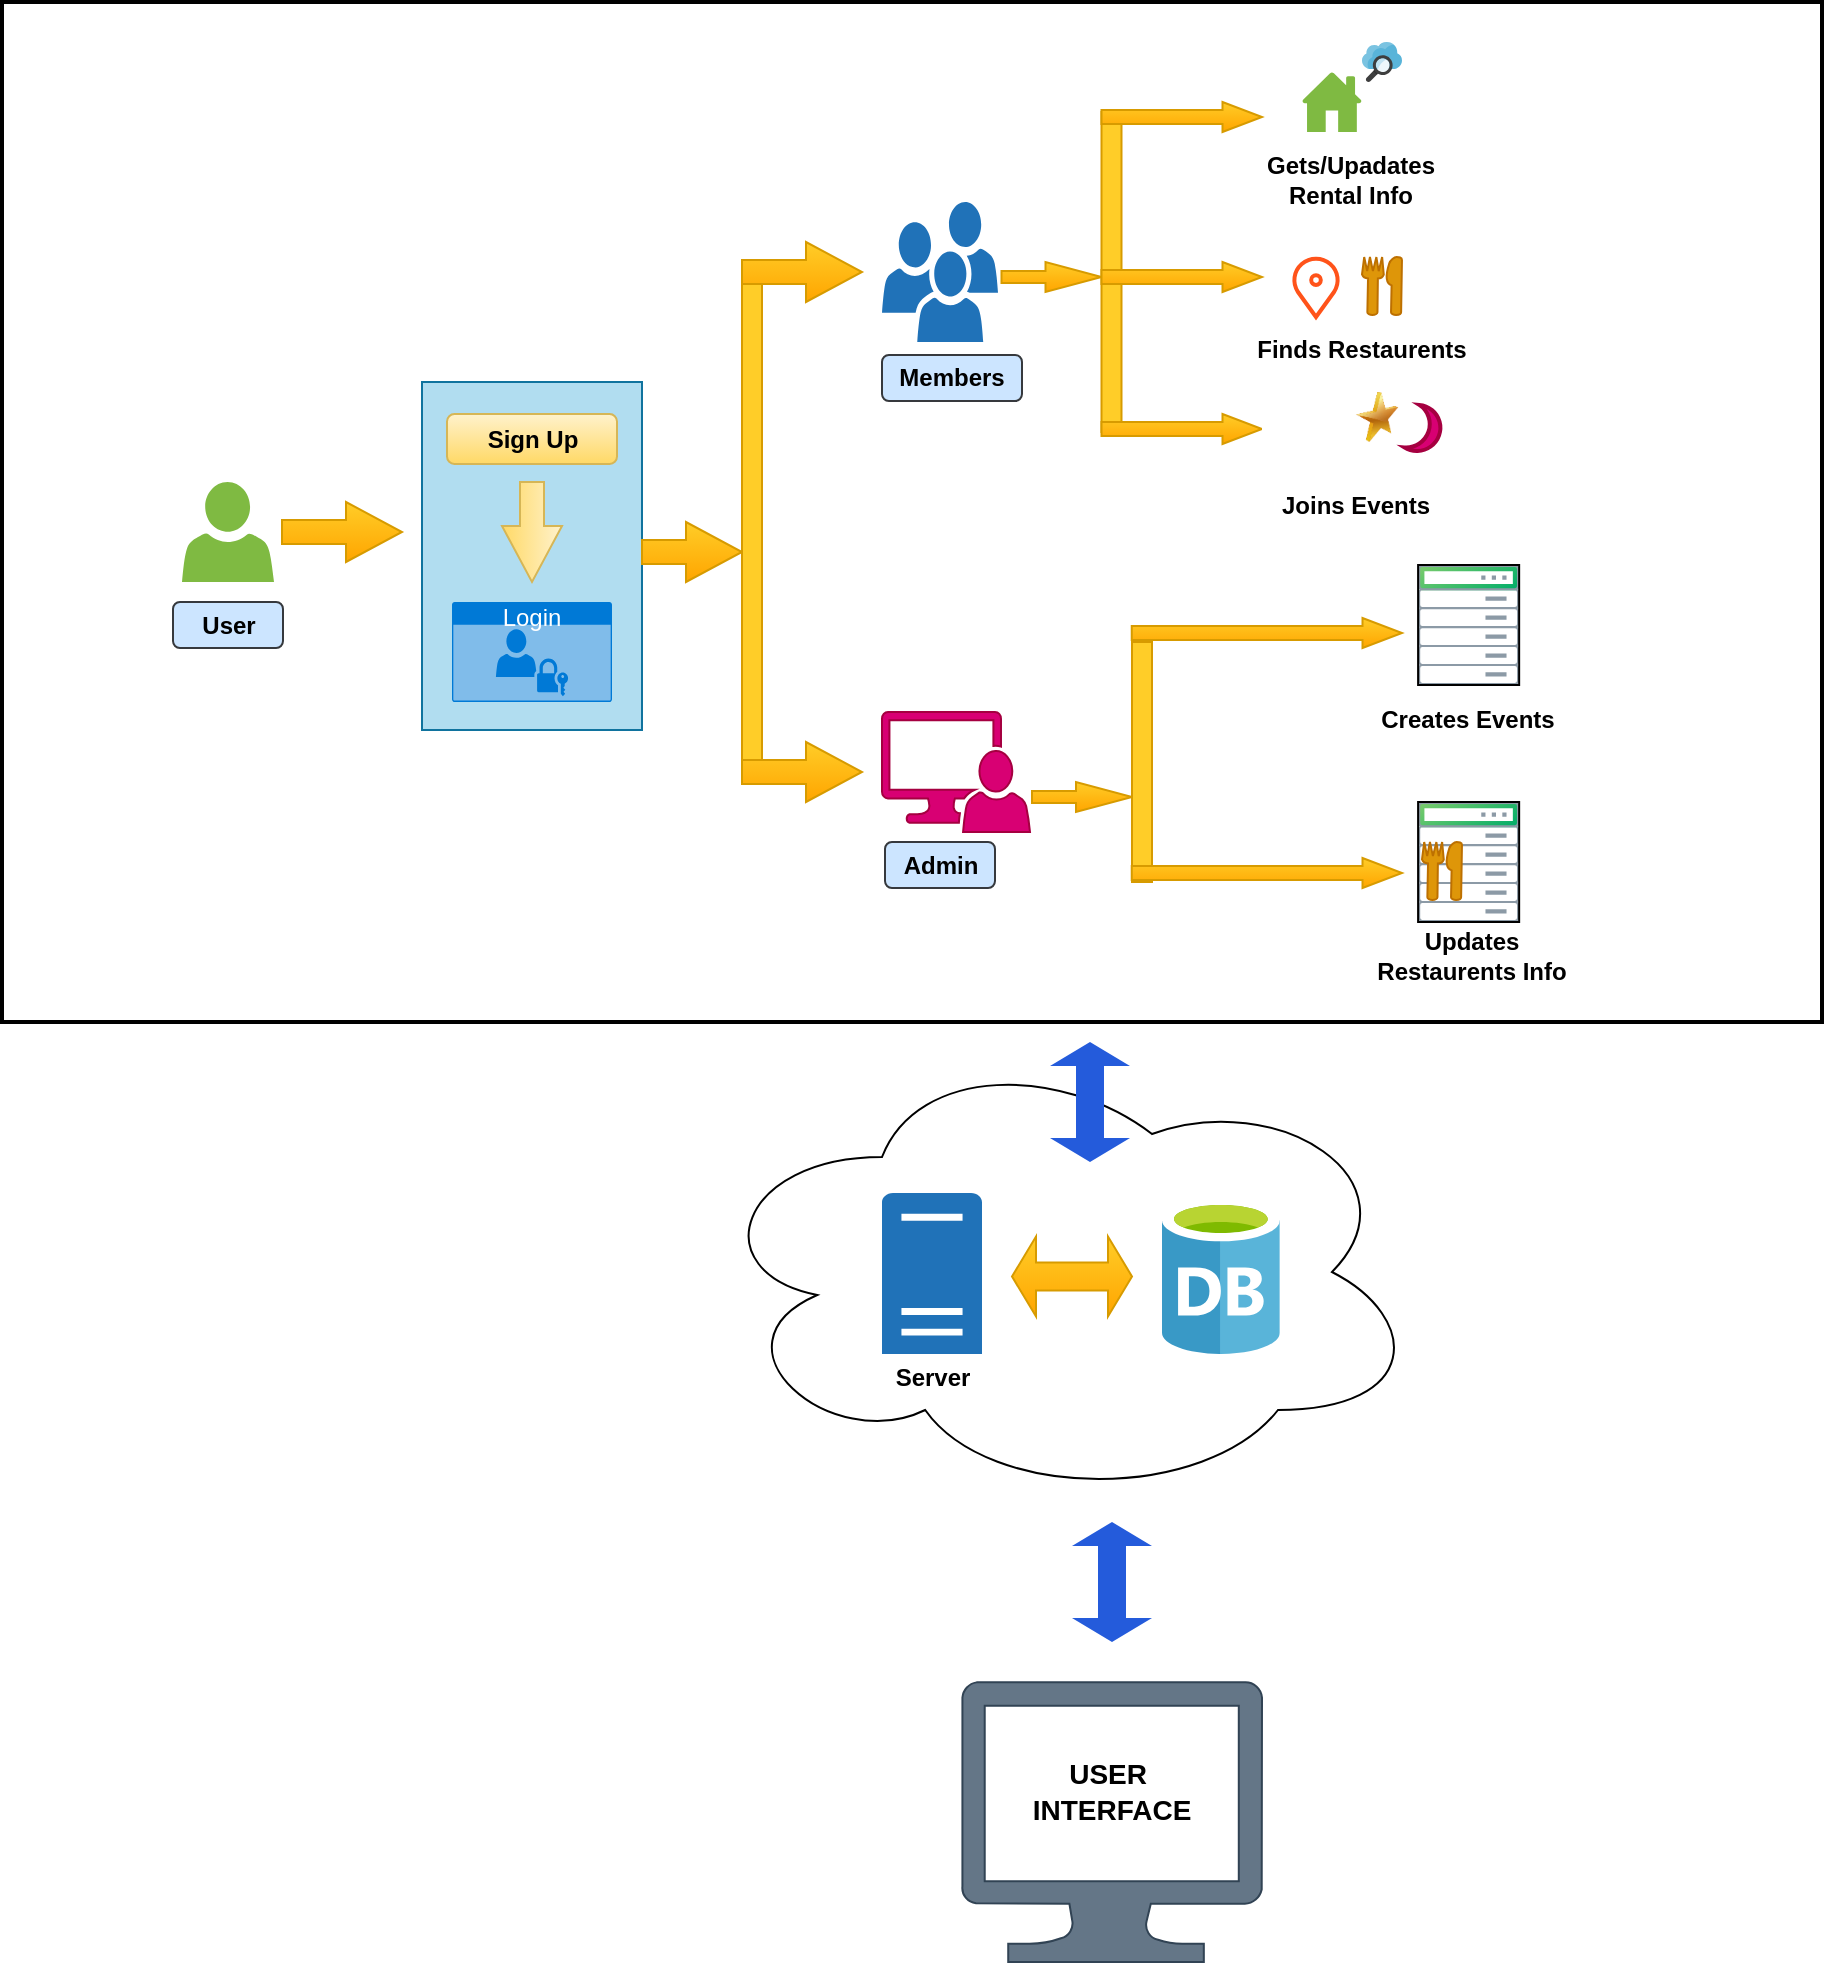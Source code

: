 <mxfile version="24.0.2" type="github">
  <diagram name="Page-1" id="duAJXwrHxuTn-4ekxF2v">
    <mxGraphModel dx="1730" dy="1534" grid="1" gridSize="10" guides="1" tooltips="1" connect="1" arrows="1" fold="1" page="1" pageScale="1" pageWidth="850" pageHeight="1100" math="0" shadow="0">
      <root>
        <mxCell id="0" />
        <mxCell id="1" parent="0" />
        <mxCell id="WwqeYVIEEZeU8fgSetGo-43" value="" style="rounded=0;whiteSpace=wrap;html=1;fillColor=default;strokeColor=default;strokeWidth=2;" parent="1" vertex="1">
          <mxGeometry x="-80" y="-10" width="910" height="510" as="geometry" />
        </mxCell>
        <mxCell id="WwqeYVIEEZeU8fgSetGo-6" value="" style="sketch=0;pointerEvents=1;shadow=0;dashed=0;html=1;strokeColor=none;labelPosition=center;verticalLabelPosition=bottom;verticalAlign=top;outlineConnect=0;align=center;shape=mxgraph.office.users.user;fillColor=#7FBA42;" parent="1" vertex="1">
          <mxGeometry x="10" y="230" width="46" height="50" as="geometry" />
        </mxCell>
        <mxCell id="WwqeYVIEEZeU8fgSetGo-7" value="" style="sketch=0;pointerEvents=1;shadow=0;dashed=0;html=1;strokeColor=none;labelPosition=center;verticalLabelPosition=bottom;verticalAlign=top;outlineConnect=0;align=center;shape=mxgraph.office.users.users;fillColor=#2072B8;" parent="1" vertex="1">
          <mxGeometry x="360" y="90" width="58" height="70" as="geometry" />
        </mxCell>
        <mxCell id="WwqeYVIEEZeU8fgSetGo-9" value="" style="sketch=0;pointerEvents=1;shadow=0;dashed=0;html=1;strokeColor=#A50040;labelPosition=center;verticalLabelPosition=bottom;verticalAlign=top;align=center;fillColor=#d80073;shape=mxgraph.mscae.system_center.admin_console;fontColor=#ffffff;" parent="1" vertex="1">
          <mxGeometry x="360" y="345" width="74" height="60" as="geometry" />
        </mxCell>
        <mxCell id="WwqeYVIEEZeU8fgSetGo-11" value="" style="image;aspect=fixed;perimeter=ellipsePerimeter;html=1;align=center;fontSize=12;verticalAlign=top;fontColor=#364149;shadow=0;dashed=0;image=img/lib/cumulus/rack_cumulus_linux.svg;imageBorder=default;strokeWidth=1;" parent="1" vertex="1">
          <mxGeometry x="628.05" y="271.5" width="50.53" height="60" as="geometry" />
        </mxCell>
        <mxCell id="WwqeYVIEEZeU8fgSetGo-14" value="" style="fillColor=#b1ddf0;strokeColor=#10739e;whiteSpace=wrap;html=1;" parent="1" vertex="1">
          <mxGeometry x="130" y="180" width="110" height="174" as="geometry" />
        </mxCell>
        <mxCell id="WwqeYVIEEZeU8fgSetGo-24" style="edgeStyle=orthogonalEdgeStyle;rounded=0;orthogonalLoop=1;jettySize=auto;html=1;exitX=0.995;exitY=0.995;exitDx=0;exitDy=0;exitPerimeter=0;entryX=0.995;entryY=0.995;entryDx=0;entryDy=0;entryPerimeter=0;" parent="1" source="WwqeYVIEEZeU8fgSetGo-16" target="WwqeYVIEEZeU8fgSetGo-16" edge="1">
          <mxGeometry relative="1" as="geometry">
            <mxPoint x="390" y="440" as="targetPoint" />
          </mxGeometry>
        </mxCell>
        <mxCell id="WwqeYVIEEZeU8fgSetGo-16" value="Login" style="html=1;whiteSpace=wrap;strokeColor=none;fillColor=#0079D6;labelPosition=center;verticalLabelPosition=middle;verticalAlign=top;align=center;fontSize=12;outlineConnect=0;spacingTop=-6;fontColor=#FFFFFF;sketch=0;shape=mxgraph.sitemap.login;" parent="1" vertex="1">
          <mxGeometry x="145" y="290" width="80" height="50" as="geometry" />
        </mxCell>
        <mxCell id="WwqeYVIEEZeU8fgSetGo-25" value="" style="html=1;shadow=0;dashed=0;align=center;verticalAlign=middle;shape=mxgraph.arrows2.arrow;dy=0.6;dx=28;notch=0;fillColor=#ffcd28;strokeColor=#d79b00;gradientColor=#ffa500;" parent="1" vertex="1">
          <mxGeometry x="60" y="240" width="60" height="30" as="geometry" />
        </mxCell>
        <mxCell id="WwqeYVIEEZeU8fgSetGo-29" value="&lt;font style=&quot;font-size: 12px;&quot; face=&quot;Helvetica&quot;&gt;Sign Up&lt;/font&gt;" style="rounded=1;whiteSpace=wrap;html=1;fontStyle=1;fontFamily=Times New Roman;fillColor=#fff2cc;gradientColor=#ffd966;strokeColor=#d6b656;fontSize=12;" parent="1" vertex="1">
          <mxGeometry x="142.5" y="196" width="85" height="25" as="geometry" />
        </mxCell>
        <mxCell id="WwqeYVIEEZeU8fgSetGo-30" value="" style="html=1;shadow=0;dashed=0;align=center;verticalAlign=middle;shape=mxgraph.arrows2.arrow;dy=0.6;dx=28;notch=0;fillColor=#fff2cc;strokeColor=#d6b656;gradientColor=#ffd966;rotation=90;" parent="1" vertex="1">
          <mxGeometry x="160" y="240" width="50" height="30" as="geometry" />
        </mxCell>
        <mxCell id="WwqeYVIEEZeU8fgSetGo-31" value="" style="html=1;shadow=0;dashed=0;align=center;verticalAlign=middle;shape=mxgraph.arrows2.arrow;dy=0.6;dx=28;notch=0;fillColor=#ffcd28;strokeColor=#d79b00;gradientColor=#ffa500;" parent="1" vertex="1">
          <mxGeometry x="240" y="250" width="50" height="30" as="geometry" />
        </mxCell>
        <mxCell id="WwqeYVIEEZeU8fgSetGo-33" value="" style="fillColor=#FFCD28;strokeColor=#d79b00;whiteSpace=wrap;html=1;gradientColor=none;" parent="1" vertex="1">
          <mxGeometry x="290" y="120" width="10" height="260" as="geometry" />
        </mxCell>
        <mxCell id="WwqeYVIEEZeU8fgSetGo-34" value="" style="html=1;shadow=0;dashed=0;align=center;verticalAlign=middle;shape=mxgraph.arrows2.arrow;dy=0.6;dx=28;notch=0;fillColor=#ffcd28;strokeColor=#d79b00;gradientColor=#ffa500;" parent="1" vertex="1">
          <mxGeometry x="290" y="110" width="60" height="30" as="geometry" />
        </mxCell>
        <mxCell id="WwqeYVIEEZeU8fgSetGo-36" value="" style="html=1;shadow=0;dashed=0;align=center;verticalAlign=middle;shape=mxgraph.arrows2.arrow;dy=0.6;dx=28;notch=0;fillColor=#ffcd28;strokeColor=#d79b00;gradientColor=#ffa500;" parent="1" vertex="1">
          <mxGeometry x="290" y="360" width="60" height="30" as="geometry" />
        </mxCell>
        <mxCell id="WwqeYVIEEZeU8fgSetGo-38" value="&lt;font face=&quot;Helvetica&quot;&gt;User&lt;/font&gt;" style="rounded=1;whiteSpace=wrap;html=1;fontStyle=1;fontFamily=Times New Roman;fillColor=#cce5ff;strokeColor=#36393d;fontSize=12;" parent="1" vertex="1">
          <mxGeometry x="5.5" y="290" width="55" height="23" as="geometry" />
        </mxCell>
        <mxCell id="WwqeYVIEEZeU8fgSetGo-39" value="&lt;font face=&quot;Helvetica&quot;&gt;Admin&lt;/font&gt;" style="rounded=1;whiteSpace=wrap;html=1;fontStyle=1;fontFamily=Times New Roman;fillColor=#cce5ff;strokeColor=#36393d;fontSize=12;" parent="1" vertex="1">
          <mxGeometry x="361.5" y="410" width="55" height="23" as="geometry" />
        </mxCell>
        <mxCell id="WwqeYVIEEZeU8fgSetGo-42" value="Members" style="rounded=1;whiteSpace=wrap;html=1;fontStyle=1;fontFamily=Helvetica;fillColor=#cce5ff;strokeColor=#36393d;fontSize=12;" parent="1" vertex="1">
          <mxGeometry x="360" y="166.5" width="70" height="23" as="geometry" />
        </mxCell>
        <mxCell id="bFMgYFNOpBBMiiVi0nn1-1" value="" style="verticalLabelPosition=bottom;html=1;verticalAlign=top;align=center;strokeColor=#314354;fillColor=#647687;shape=mxgraph.azure.computer;pointerEvents=1;fontColor=#ffffff;" parent="1" vertex="1">
          <mxGeometry x="400" y="830" width="150" height="140" as="geometry" />
        </mxCell>
        <mxCell id="yJTR7BHX85BgzQQCnHQf-2" value="" style="ellipse;shape=cloud;whiteSpace=wrap;html=1;strokeColor=default;strokeWidth=1;" parent="1" vertex="1">
          <mxGeometry x="270" y="510" width="360" height="230" as="geometry" />
        </mxCell>
        <mxCell id="yJTR7BHX85BgzQQCnHQf-4" value="" style="image;sketch=0;aspect=fixed;html=1;points=[];align=center;fontSize=12;image=img/lib/mscae/Database_General.svg;" parent="1" vertex="1">
          <mxGeometry x="500" y="588.5" width="58.9" height="77.5" as="geometry" />
        </mxCell>
        <mxCell id="yJTR7BHX85BgzQQCnHQf-3" value="" style="sketch=0;pointerEvents=1;shadow=0;dashed=0;html=1;strokeColor=none;labelPosition=center;verticalLabelPosition=bottom;verticalAlign=top;outlineConnect=0;align=center;shape=mxgraph.office.servers.server_generic;fillColor=#2072B8;" parent="1" vertex="1">
          <mxGeometry x="360" y="585.5" width="50" height="80.5" as="geometry" />
        </mxCell>
        <mxCell id="decOZLE1REyT91hbgqol-5" value="&lt;font face=&quot;Helvetica&quot;&gt;Server&lt;/font&gt;" style="rounded=1;whiteSpace=wrap;html=1;fontStyle=1;fontFamily=Times New Roman;fontSize=12;strokeColor=none;fillColor=none;" vertex="1" parent="1">
          <mxGeometry x="357.5" y="666" width="55" height="23" as="geometry" />
        </mxCell>
        <mxCell id="yJTR7BHX85BgzQQCnHQf-5" value="" style="html=1;shadow=0;dashed=0;align=center;verticalAlign=middle;shape=mxgraph.arrows2.twoWayArrow;dy=0.65;dx=12;fillColor=#ffcd28;strokeColor=#d79b00;gradientColor=#ffa500;" parent="1" vertex="1">
          <mxGeometry x="425" y="607.25" width="60" height="40" as="geometry" />
        </mxCell>
        <mxCell id="decOZLE1REyT91hbgqol-3" value="" style="html=1;shadow=0;dashed=0;align=center;verticalAlign=middle;shape=mxgraph.arrows2.twoWayArrow;dy=0.65;dx=12;fillColor=#245bdb;strokeColor=none;gradientColor=none;rotation=90;" vertex="1" parent="1">
          <mxGeometry x="434" y="520" width="60" height="40" as="geometry" />
        </mxCell>
        <mxCell id="decOZLE1REyT91hbgqol-6" value="&lt;font style=&quot;font-size: 14px;&quot; face=&quot;Helvetica&quot;&gt;USER&amp;nbsp;&lt;/font&gt;&lt;div style=&quot;font-size: 14px;&quot;&gt;&lt;font style=&quot;font-size: 14px;&quot; face=&quot;Helvetica&quot;&gt;INTERFACE&lt;/font&gt;&lt;/div&gt;" style="rounded=1;whiteSpace=wrap;html=1;fontStyle=1;fontFamily=Times New Roman;fontSize=14;strokeColor=none;fillColor=none;" vertex="1" parent="1">
          <mxGeometry x="430" y="860" width="89.5" height="50" as="geometry" />
        </mxCell>
        <mxCell id="decOZLE1REyT91hbgqol-7" value="" style="html=1;shadow=0;dashed=0;align=center;verticalAlign=middle;shape=mxgraph.arrows2.twoWayArrow;dy=0.65;dx=12;fillColor=#245bdb;strokeColor=none;gradientColor=none;rotation=90;" vertex="1" parent="1">
          <mxGeometry x="445" y="760" width="60" height="40" as="geometry" />
        </mxCell>
        <mxCell id="decOZLE1REyT91hbgqol-9" value="" style="fillColor=#FFCD28;strokeColor=#d79b00;whiteSpace=wrap;html=1;gradientColor=none;" vertex="1" parent="1">
          <mxGeometry x="469.75" y="45" width="10" height="160" as="geometry" />
        </mxCell>
        <mxCell id="decOZLE1REyT91hbgqol-10" value="" style="html=1;shadow=0;dashed=0;align=center;verticalAlign=middle;shape=mxgraph.arrows2.arrow;dy=0.6;dx=28;notch=0;fillColor=#ffcd28;strokeColor=#d79b00;gradientColor=#ffa500;" vertex="1" parent="1">
          <mxGeometry x="419.75" y="120" width="50" height="15" as="geometry" />
        </mxCell>
        <mxCell id="decOZLE1REyT91hbgqol-11" value="" style="html=1;shadow=0;dashed=0;align=center;verticalAlign=middle;shape=mxgraph.arrows2.arrow;dy=0.53;dx=19.75;notch=0;fillColor=#ffcd28;strokeColor=#d79b00;gradientColor=#ffa500;" vertex="1" parent="1">
          <mxGeometry x="469.75" y="40" width="80.25" height="15" as="geometry" />
        </mxCell>
        <mxCell id="decOZLE1REyT91hbgqol-14" value="" style="rounded=1;whiteSpace=wrap;html=1;strokeColor=none;" vertex="1" parent="1">
          <mxGeometry x="558.9" y="10" width="71.1" height="50" as="geometry" />
        </mxCell>
        <mxCell id="decOZLE1REyT91hbgqol-12" value="" style="sketch=0;pointerEvents=1;shadow=0;dashed=0;html=1;strokeColor=none;labelPosition=center;verticalLabelPosition=bottom;verticalAlign=top;outlineConnect=0;align=center;shape=mxgraph.office.concepts.home;fillColor=#7FBA42;" vertex="1" parent="1">
          <mxGeometry x="570" y="25" width="30" height="30" as="geometry" />
        </mxCell>
        <mxCell id="WwqeYVIEEZeU8fgSetGo-13" value="" style="image;sketch=0;aspect=fixed;html=1;points=[];align=center;fontSize=12;image=img/lib/mscae/Search.svg;" parent="1" vertex="1">
          <mxGeometry x="600" y="10" width="20" height="20" as="geometry" />
        </mxCell>
        <mxCell id="decOZLE1REyT91hbgqol-16" value="&lt;font face=&quot;Helvetica&quot;&gt;Gets/Upadates&lt;/font&gt;&lt;div&gt;&lt;font face=&quot;Helvetica&quot;&gt;Rental Info&lt;/font&gt;&lt;/div&gt;" style="rounded=1;whiteSpace=wrap;html=1;fontStyle=1;fontFamily=Times New Roman;fontSize=12;strokeColor=none;fillColor=none;arcSize=43;" vertex="1" parent="1">
          <mxGeometry x="546.95" y="67" width="95" height="23" as="geometry" />
        </mxCell>
        <mxCell id="decOZLE1REyT91hbgqol-17" value="" style="rounded=1;whiteSpace=wrap;html=1;strokeColor=none;" vertex="1" parent="1">
          <mxGeometry x="556.95" y="102.5" width="71.1" height="50" as="geometry" />
        </mxCell>
        <mxCell id="WwqeYVIEEZeU8fgSetGo-15" value="" style="html=1;verticalLabelPosition=bottom;align=center;labelBackgroundColor=#ffffff;verticalAlign=top;strokeWidth=2;strokeColor=#ff531a;shadow=0;dashed=0;shape=mxgraph.ios7.icons.location;fillColor=none;fontColor=#ffffff;" parent="1" vertex="1">
          <mxGeometry x="565" y="117.5" width="24" height="30" as="geometry" />
        </mxCell>
        <mxCell id="decOZLE1REyT91hbgqol-18" value="" style="shape=mxgraph.signs.food.restaurant_1;html=1;pointerEvents=1;fillColor=#DE9609;strokeColor=#BD7000;verticalLabelPosition=bottom;verticalAlign=top;align=center;fontColor=#000000;" vertex="1" parent="1">
          <mxGeometry x="600" y="117.5" width="20" height="29" as="geometry" />
        </mxCell>
        <mxCell id="decOZLE1REyT91hbgqol-19" value="" style="html=1;shadow=0;dashed=0;align=center;verticalAlign=middle;shape=mxgraph.arrows2.arrow;dy=0.53;dx=19.75;notch=0;fillColor=#ffcd28;strokeColor=#d79b00;gradientColor=#ffa500;" vertex="1" parent="1">
          <mxGeometry x="469.75" y="120" width="80.25" height="15" as="geometry" />
        </mxCell>
        <mxCell id="decOZLE1REyT91hbgqol-20" value="" style="html=1;shadow=0;dashed=0;align=center;verticalAlign=middle;shape=mxgraph.arrows2.arrow;dy=0.53;dx=19.75;notch=0;fillColor=#ffcd28;strokeColor=#d79b00;gradientColor=#ffa500;" vertex="1" parent="1">
          <mxGeometry x="469.75" y="196" width="80.25" height="15" as="geometry" />
        </mxCell>
        <mxCell id="decOZLE1REyT91hbgqol-21" value="&lt;font face=&quot;Helvetica&quot;&gt;Finds Restaurents&lt;/font&gt;" style="rounded=1;whiteSpace=wrap;html=1;fontStyle=1;fontFamily=Times New Roman;fontSize=12;strokeColor=none;fillColor=none;arcSize=43;" vertex="1" parent="1">
          <mxGeometry x="540" y="152.5" width="120" height="23" as="geometry" />
        </mxCell>
        <mxCell id="decOZLE1REyT91hbgqol-34" value="" style="fillColor=default;strokeColor=none;whiteSpace=wrap;html=1;" vertex="1" parent="1">
          <mxGeometry x="550" y="181" width="110" height="59" as="geometry" />
        </mxCell>
        <mxCell id="decOZLE1REyT91hbgqol-25" value="" style="shape=image;html=1;verticalAlign=top;verticalLabelPosition=bottom;labelBackgroundColor=#ffffff;imageAspect=0;aspect=fixed;image=https://cdn4.iconfinder.com/data/icons/carnival-filled-line/32/carousel_entertainment_amusement_festival_carnival-128.png" vertex="1" parent="1">
          <mxGeometry x="550" y="185" width="45" height="45" as="geometry" />
        </mxCell>
        <mxCell id="decOZLE1REyT91hbgqol-24" value="" style="image;html=1;image=img/lib/clip_art/general/Star_128x128.png" vertex="1" parent="1">
          <mxGeometry x="595" y="185" width="25" height="25" as="geometry" />
        </mxCell>
        <mxCell id="decOZLE1REyT91hbgqol-22" value="" style="html=1;verticalLabelPosition=bottom;align=center;labelBackgroundColor=#ffffff;verticalAlign=top;strokeWidth=2;strokeColor=#A50040;shadow=0;dashed=0;shape=mxgraph.ios7.icons.moon;fillColor=#d80073;fontColor=#ffffff;rotation=334;textShadow=0;direction=north;" vertex="1" parent="1">
          <mxGeometry x="617.9" y="192.47" width="22.39" height="22.07" as="geometry" />
        </mxCell>
        <mxCell id="decOZLE1REyT91hbgqol-35" value="&lt;font face=&quot;Helvetica&quot;&gt;Joins Events&lt;/font&gt;" style="rounded=1;whiteSpace=wrap;html=1;fontStyle=1;fontFamily=Times New Roman;fontSize=12;strokeColor=none;fillColor=default;arcSize=43;" vertex="1" parent="1">
          <mxGeometry x="551.95" y="230" width="90" height="23" as="geometry" />
        </mxCell>
        <mxCell id="decOZLE1REyT91hbgqol-36" value="" style="html=1;shadow=0;dashed=0;align=center;verticalAlign=middle;shape=mxgraph.arrows2.arrow;dy=0.6;dx=28;notch=0;fillColor=#ffcd28;strokeColor=#d79b00;gradientColor=#ffa500;" vertex="1" parent="1">
          <mxGeometry x="435" y="380" width="50" height="15" as="geometry" />
        </mxCell>
        <mxCell id="decOZLE1REyT91hbgqol-37" value="" style="fillColor=#FFCD28;strokeColor=#d79b00;whiteSpace=wrap;html=1;gradientColor=none;" vertex="1" parent="1">
          <mxGeometry x="485" y="310" width="10" height="120" as="geometry" />
        </mxCell>
        <mxCell id="decOZLE1REyT91hbgqol-38" value="" style="html=1;shadow=0;dashed=0;align=center;verticalAlign=middle;shape=mxgraph.arrows2.arrow;dy=0.53;dx=19.75;notch=0;fillColor=#ffcd28;strokeColor=#d79b00;gradientColor=#ffa500;" vertex="1" parent="1">
          <mxGeometry x="484.87" y="298" width="135.13" height="15" as="geometry" />
        </mxCell>
        <mxCell id="decOZLE1REyT91hbgqol-39" value="" style="shape=image;html=1;verticalAlign=top;verticalLabelPosition=bottom;labelBackgroundColor=#ffffff;imageAspect=0;aspect=fixed;image=https://cdn4.iconfinder.com/data/icons/carnival-filled-line/32/carousel_entertainment_amusement_festival_carnival-128.png" vertex="1" parent="1">
          <mxGeometry x="630" y="288.75" width="33.5" height="33.5" as="geometry" />
        </mxCell>
        <mxCell id="decOZLE1REyT91hbgqol-40" value="&lt;font face=&quot;Helvetica&quot;&gt;Creates Events&lt;/font&gt;" style="rounded=1;whiteSpace=wrap;html=1;fontStyle=1;fontFamily=Times New Roman;fontSize=12;strokeColor=none;fillColor=default;arcSize=43;" vertex="1" parent="1">
          <mxGeometry x="608.32" y="337" width="90" height="23" as="geometry" />
        </mxCell>
        <mxCell id="decOZLE1REyT91hbgqol-41" value="" style="image;aspect=fixed;perimeter=ellipsePerimeter;html=1;align=center;fontSize=12;verticalAlign=top;fontColor=#364149;shadow=0;dashed=0;image=img/lib/cumulus/rack_cumulus_linux.svg;imageBorder=default;strokeWidth=1;" vertex="1" parent="1">
          <mxGeometry x="628.05" y="390" width="50.53" height="60" as="geometry" />
        </mxCell>
        <mxCell id="decOZLE1REyT91hbgqol-42" value="" style="shape=mxgraph.signs.food.restaurant_1;html=1;pointerEvents=1;fillColor=#DE9609;strokeColor=#BD7000;verticalLabelPosition=bottom;verticalAlign=top;align=center;fontColor=#000000;" vertex="1" parent="1">
          <mxGeometry x="630" y="410" width="20" height="29" as="geometry" />
        </mxCell>
        <mxCell id="decOZLE1REyT91hbgqol-43" value="" style="html=1;shadow=0;dashed=0;align=center;verticalAlign=middle;shape=mxgraph.arrows2.arrow;dy=0.53;dx=19.75;notch=0;fillColor=#ffcd28;strokeColor=#d79b00;gradientColor=#ffa500;" vertex="1" parent="1">
          <mxGeometry x="484.87" y="418" width="135.13" height="15" as="geometry" />
        </mxCell>
        <mxCell id="decOZLE1REyT91hbgqol-45" value="&lt;font face=&quot;Helvetica&quot;&gt;Updates Restaurents Info&lt;/font&gt;" style="rounded=1;whiteSpace=wrap;html=1;fontStyle=1;fontFamily=Times New Roman;fontSize=12;strokeColor=none;fillColor=none;arcSize=43;" vertex="1" parent="1">
          <mxGeometry x="595" y="450" width="120" height="33" as="geometry" />
        </mxCell>
      </root>
    </mxGraphModel>
  </diagram>
</mxfile>
